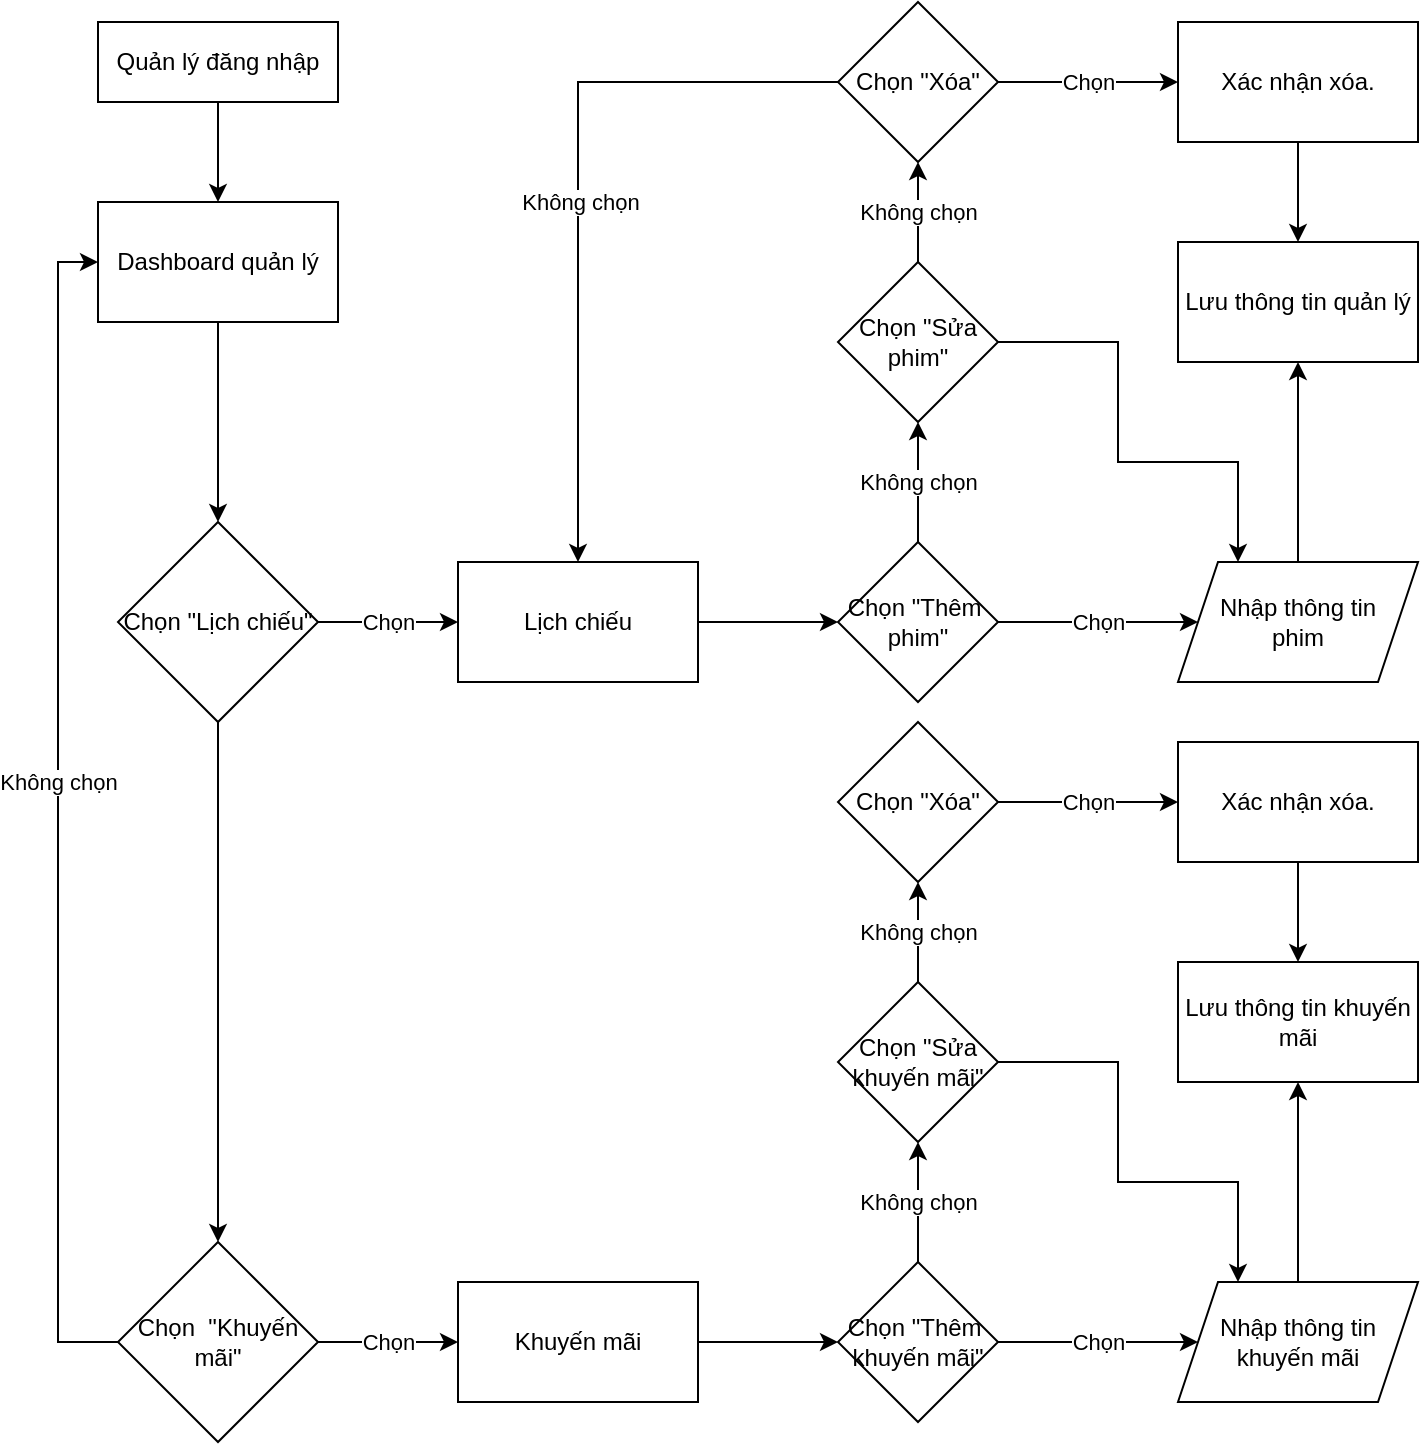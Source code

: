 <mxfile version="13.6.5">
    <diagram id="cq9cHLhcsLVktU-6Qxye" name="Page-1">
        <mxGraphModel dx="1230" dy="815" grid="1" gridSize="10" guides="1" tooltips="1" connect="1" arrows="1" fold="1" page="1" pageScale="1" pageWidth="827" pageHeight="1169" math="0" shadow="0">
            <root>
                <mxCell id="0"/>
                <mxCell id="1" parent="0"/>
                <mxCell id="bcdq2LaiJmFUHbvSh_GW-45" style="edgeStyle=orthogonalEdgeStyle;rounded=0;orthogonalLoop=1;jettySize=auto;html=1;exitX=0.5;exitY=1;exitDx=0;exitDy=0;entryX=0.5;entryY=0;entryDx=0;entryDy=0;" parent="1" source="bcdq2LaiJmFUHbvSh_GW-3" target="bcdq2LaiJmFUHbvSh_GW-10" edge="1">
                    <mxGeometry relative="1" as="geometry"/>
                </mxCell>
                <mxCell id="bcdq2LaiJmFUHbvSh_GW-3" value="Quản lý đăng nhập" style="rounded=0;whiteSpace=wrap;html=1;fontSize=12;glass=0;strokeWidth=1;shadow=0;" parent="1" vertex="1">
                    <mxGeometry x="94" y="80" width="120" height="40" as="geometry"/>
                </mxCell>
                <mxCell id="iNPGE6RBNCg7iyKDNJ3u-21" style="edgeStyle=orthogonalEdgeStyle;rounded=0;orthogonalLoop=1;jettySize=auto;html=1;entryX=0.5;entryY=0;entryDx=0;entryDy=0;" parent="1" source="bcdq2LaiJmFUHbvSh_GW-10" target="bcdq2LaiJmFUHbvSh_GW-18" edge="1">
                    <mxGeometry relative="1" as="geometry"/>
                </mxCell>
                <mxCell id="bcdq2LaiJmFUHbvSh_GW-10" value="Dashboard quản lý" style="rounded=0;whiteSpace=wrap;html=1;" parent="1" vertex="1">
                    <mxGeometry x="94" y="170" width="120" height="60" as="geometry"/>
                </mxCell>
                <mxCell id="bcdq2LaiJmFUHbvSh_GW-16" value="Chọn" style="edgeStyle=orthogonalEdgeStyle;rounded=0;orthogonalLoop=1;jettySize=auto;html=1;" parent="1" source="bcdq2LaiJmFUHbvSh_GW-18" target="bcdq2LaiJmFUHbvSh_GW-20" edge="1">
                    <mxGeometry relative="1" as="geometry"/>
                </mxCell>
                <mxCell id="iNPGE6RBNCg7iyKDNJ3u-25" value="" style="edgeStyle=orthogonalEdgeStyle;rounded=0;orthogonalLoop=1;jettySize=auto;html=1;" parent="1" source="bcdq2LaiJmFUHbvSh_GW-18" target="iNPGE6RBNCg7iyKDNJ3u-24" edge="1">
                    <mxGeometry relative="1" as="geometry"/>
                </mxCell>
                <mxCell id="bcdq2LaiJmFUHbvSh_GW-18" value="Chọn &quot;Lịch chiếu&quot;" style="rhombus;whiteSpace=wrap;html=1;" parent="1" vertex="1">
                    <mxGeometry x="104" y="330" width="100" height="100" as="geometry"/>
                </mxCell>
                <mxCell id="bcdq2LaiJmFUHbvSh_GW-49" value="" style="edgeStyle=orthogonalEdgeStyle;rounded=0;orthogonalLoop=1;jettySize=auto;html=1;" parent="1" source="bcdq2LaiJmFUHbvSh_GW-20" target="bcdq2LaiJmFUHbvSh_GW-48" edge="1">
                    <mxGeometry relative="1" as="geometry"/>
                </mxCell>
                <mxCell id="bcdq2LaiJmFUHbvSh_GW-20" value="Lịch chiếu" style="whiteSpace=wrap;html=1;" parent="1" vertex="1">
                    <mxGeometry x="274" y="350" width="120" height="60" as="geometry"/>
                </mxCell>
                <mxCell id="bcdq2LaiJmFUHbvSh_GW-51" value="Không chọn" style="edgeStyle=orthogonalEdgeStyle;rounded=0;orthogonalLoop=1;jettySize=auto;html=1;" parent="1" source="bcdq2LaiJmFUHbvSh_GW-48" target="bcdq2LaiJmFUHbvSh_GW-50" edge="1">
                    <mxGeometry relative="1" as="geometry"/>
                </mxCell>
                <mxCell id="bcdq2LaiJmFUHbvSh_GW-57" value="Chọn" style="edgeStyle=orthogonalEdgeStyle;rounded=0;orthogonalLoop=1;jettySize=auto;html=1;" parent="1" source="bcdq2LaiJmFUHbvSh_GW-48" target="bcdq2LaiJmFUHbvSh_GW-56" edge="1">
                    <mxGeometry relative="1" as="geometry"/>
                </mxCell>
                <mxCell id="bcdq2LaiJmFUHbvSh_GW-48" value="Chọn &quot;Thêm&amp;nbsp; phim&quot;" style="rhombus;whiteSpace=wrap;html=1;" parent="1" vertex="1">
                    <mxGeometry x="464" y="340" width="80" height="80" as="geometry"/>
                </mxCell>
                <mxCell id="bcdq2LaiJmFUHbvSh_GW-53" value="Không chọn" style="edgeStyle=orthogonalEdgeStyle;rounded=0;orthogonalLoop=1;jettySize=auto;html=1;" parent="1" source="bcdq2LaiJmFUHbvSh_GW-50" target="bcdq2LaiJmFUHbvSh_GW-52" edge="1">
                    <mxGeometry relative="1" as="geometry"/>
                </mxCell>
                <mxCell id="bcdq2LaiJmFUHbvSh_GW-64" style="edgeStyle=orthogonalEdgeStyle;rounded=0;orthogonalLoop=1;jettySize=auto;html=1;entryX=0.25;entryY=0;entryDx=0;entryDy=0;exitX=1;exitY=0.5;exitDx=0;exitDy=0;" parent="1" source="bcdq2LaiJmFUHbvSh_GW-50" target="bcdq2LaiJmFUHbvSh_GW-56" edge="1">
                    <mxGeometry relative="1" as="geometry">
                        <Array as="points">
                            <mxPoint x="604" y="240"/>
                            <mxPoint x="604" y="300"/>
                            <mxPoint x="664" y="300"/>
                        </Array>
                    </mxGeometry>
                </mxCell>
                <mxCell id="bcdq2LaiJmFUHbvSh_GW-50" value="Chọn &quot;Sửa phim&quot;" style="rhombus;whiteSpace=wrap;html=1;" parent="1" vertex="1">
                    <mxGeometry x="464" y="200" width="80" height="80" as="geometry"/>
                </mxCell>
                <mxCell id="bcdq2LaiJmFUHbvSh_GW-61" value="Chọn" style="edgeStyle=orthogonalEdgeStyle;rounded=0;orthogonalLoop=1;jettySize=auto;html=1;" parent="1" source="bcdq2LaiJmFUHbvSh_GW-52" target="bcdq2LaiJmFUHbvSh_GW-60" edge="1">
                    <mxGeometry relative="1" as="geometry"/>
                </mxCell>
                <mxCell id="iNPGE6RBNCg7iyKDNJ3u-22" style="edgeStyle=orthogonalEdgeStyle;rounded=0;orthogonalLoop=1;jettySize=auto;html=1;entryX=0.5;entryY=0;entryDx=0;entryDy=0;" parent="1" source="bcdq2LaiJmFUHbvSh_GW-52" target="bcdq2LaiJmFUHbvSh_GW-20" edge="1">
                    <mxGeometry relative="1" as="geometry"/>
                </mxCell>
                <mxCell id="iNPGE6RBNCg7iyKDNJ3u-23" value="Không chọn" style="edgeLabel;html=1;align=center;verticalAlign=middle;resizable=0;points=[];" parent="iNPGE6RBNCg7iyKDNJ3u-22" vertex="1" connectable="0">
                    <mxGeometry x="-0.4" relative="1" as="geometry">
                        <mxPoint x="-18.33" y="60" as="offset"/>
                    </mxGeometry>
                </mxCell>
                <mxCell id="bcdq2LaiJmFUHbvSh_GW-52" value="Chọn &quot;Xóa&quot;" style="rhombus;whiteSpace=wrap;html=1;" parent="1" vertex="1">
                    <mxGeometry x="464" y="70" width="80" height="80" as="geometry"/>
                </mxCell>
                <mxCell id="bcdq2LaiJmFUHbvSh_GW-59" value="" style="edgeStyle=orthogonalEdgeStyle;rounded=0;orthogonalLoop=1;jettySize=auto;html=1;" parent="1" source="bcdq2LaiJmFUHbvSh_GW-56" target="bcdq2LaiJmFUHbvSh_GW-58" edge="1">
                    <mxGeometry relative="1" as="geometry"/>
                </mxCell>
                <mxCell id="bcdq2LaiJmFUHbvSh_GW-56" value="Nhập thông tin &lt;br&gt;phim" style="shape=parallelogram;perimeter=parallelogramPerimeter;whiteSpace=wrap;html=1;fixedSize=1;" parent="1" vertex="1">
                    <mxGeometry x="634" y="350" width="120" height="60" as="geometry"/>
                </mxCell>
                <mxCell id="bcdq2LaiJmFUHbvSh_GW-58" value="Lưu thông tin quản lý" style="whiteSpace=wrap;html=1;" parent="1" vertex="1">
                    <mxGeometry x="634" y="190" width="120" height="60" as="geometry"/>
                </mxCell>
                <mxCell id="bcdq2LaiJmFUHbvSh_GW-62" value="" style="edgeStyle=orthogonalEdgeStyle;rounded=0;orthogonalLoop=1;jettySize=auto;html=1;" parent="1" source="bcdq2LaiJmFUHbvSh_GW-60" target="bcdq2LaiJmFUHbvSh_GW-58" edge="1">
                    <mxGeometry relative="1" as="geometry"/>
                </mxCell>
                <mxCell id="bcdq2LaiJmFUHbvSh_GW-60" value="Xác nhận xóa." style="whiteSpace=wrap;html=1;" parent="1" vertex="1">
                    <mxGeometry x="634" y="80" width="120" height="60" as="geometry"/>
                </mxCell>
                <mxCell id="iNPGE6RBNCg7iyKDNJ3u-27" value="Chọn" style="edgeStyle=orthogonalEdgeStyle;rounded=0;orthogonalLoop=1;jettySize=auto;html=1;" parent="1" source="iNPGE6RBNCg7iyKDNJ3u-24" target="iNPGE6RBNCg7iyKDNJ3u-26" edge="1">
                    <mxGeometry relative="1" as="geometry"/>
                </mxCell>
                <mxCell id="iNPGE6RBNCg7iyKDNJ3u-28" style="edgeStyle=orthogonalEdgeStyle;rounded=0;orthogonalLoop=1;jettySize=auto;html=1;entryX=0;entryY=0.5;entryDx=0;entryDy=0;" parent="1" source="iNPGE6RBNCg7iyKDNJ3u-24" target="bcdq2LaiJmFUHbvSh_GW-10" edge="1">
                    <mxGeometry relative="1" as="geometry">
                        <Array as="points">
                            <mxPoint x="74" y="740"/>
                            <mxPoint x="74" y="200"/>
                        </Array>
                    </mxGeometry>
                </mxCell>
                <mxCell id="iNPGE6RBNCg7iyKDNJ3u-29" value="Không chọn" style="edgeLabel;html=1;align=center;verticalAlign=middle;resizable=0;points=[];" parent="iNPGE6RBNCg7iyKDNJ3u-28" vertex="1" connectable="0">
                    <mxGeometry x="0.29" relative="1" as="geometry">
                        <mxPoint y="70" as="offset"/>
                    </mxGeometry>
                </mxCell>
                <mxCell id="iNPGE6RBNCg7iyKDNJ3u-24" value="Chọn&amp;nbsp; &quot;Khuyến mãi&quot;" style="rhombus;whiteSpace=wrap;html=1;" parent="1" vertex="1">
                    <mxGeometry x="104" y="690" width="100" height="100" as="geometry"/>
                </mxCell>
                <mxCell id="iNPGE6RBNCg7iyKDNJ3u-43" value="" style="edgeStyle=orthogonalEdgeStyle;rounded=0;orthogonalLoop=1;jettySize=auto;html=1;" parent="1" source="iNPGE6RBNCg7iyKDNJ3u-26" target="iNPGE6RBNCg7iyKDNJ3u-32" edge="1">
                    <mxGeometry relative="1" as="geometry"/>
                </mxCell>
                <mxCell id="iNPGE6RBNCg7iyKDNJ3u-26" value="Khuyến mãi" style="whiteSpace=wrap;html=1;" parent="1" vertex="1">
                    <mxGeometry x="274" y="710" width="120" height="60" as="geometry"/>
                </mxCell>
                <mxCell id="iNPGE6RBNCg7iyKDNJ3u-30" value="Không chọn" style="edgeStyle=orthogonalEdgeStyle;rounded=0;orthogonalLoop=1;jettySize=auto;html=1;" parent="1" source="iNPGE6RBNCg7iyKDNJ3u-32" target="iNPGE6RBNCg7iyKDNJ3u-35" edge="1">
                    <mxGeometry relative="1" as="geometry"/>
                </mxCell>
                <mxCell id="iNPGE6RBNCg7iyKDNJ3u-31" value="Chọn" style="edgeStyle=orthogonalEdgeStyle;rounded=0;orthogonalLoop=1;jettySize=auto;html=1;" parent="1" source="iNPGE6RBNCg7iyKDNJ3u-32" target="iNPGE6RBNCg7iyKDNJ3u-39" edge="1">
                    <mxGeometry relative="1" as="geometry"/>
                </mxCell>
                <mxCell id="iNPGE6RBNCg7iyKDNJ3u-32" value="Chọn &quot;Thêm&amp;nbsp; khuyến mãi&quot;" style="rhombus;whiteSpace=wrap;html=1;" parent="1" vertex="1">
                    <mxGeometry x="464" y="700" width="80" height="80" as="geometry"/>
                </mxCell>
                <mxCell id="iNPGE6RBNCg7iyKDNJ3u-33" value="Không chọn" style="edgeStyle=orthogonalEdgeStyle;rounded=0;orthogonalLoop=1;jettySize=auto;html=1;" parent="1" source="iNPGE6RBNCg7iyKDNJ3u-35" target="iNPGE6RBNCg7iyKDNJ3u-37" edge="1">
                    <mxGeometry relative="1" as="geometry"/>
                </mxCell>
                <mxCell id="iNPGE6RBNCg7iyKDNJ3u-34" style="edgeStyle=orthogonalEdgeStyle;rounded=0;orthogonalLoop=1;jettySize=auto;html=1;entryX=0.25;entryY=0;entryDx=0;entryDy=0;exitX=1;exitY=0.5;exitDx=0;exitDy=0;" parent="1" source="iNPGE6RBNCg7iyKDNJ3u-35" target="iNPGE6RBNCg7iyKDNJ3u-39" edge="1">
                    <mxGeometry relative="1" as="geometry">
                        <Array as="points">
                            <mxPoint x="604" y="600"/>
                            <mxPoint x="604" y="660"/>
                            <mxPoint x="664" y="660"/>
                        </Array>
                    </mxGeometry>
                </mxCell>
                <mxCell id="iNPGE6RBNCg7iyKDNJ3u-35" value="Chọn &quot;Sửa khuyến mãi&quot;" style="rhombus;whiteSpace=wrap;html=1;" parent="1" vertex="1">
                    <mxGeometry x="464" y="560" width="80" height="80" as="geometry"/>
                </mxCell>
                <mxCell id="iNPGE6RBNCg7iyKDNJ3u-36" value="Chọn" style="edgeStyle=orthogonalEdgeStyle;rounded=0;orthogonalLoop=1;jettySize=auto;html=1;" parent="1" source="iNPGE6RBNCg7iyKDNJ3u-37" target="iNPGE6RBNCg7iyKDNJ3u-42" edge="1">
                    <mxGeometry relative="1" as="geometry"/>
                </mxCell>
                <mxCell id="iNPGE6RBNCg7iyKDNJ3u-37" value="Chọn &quot;Xóa&quot;" style="rhombus;whiteSpace=wrap;html=1;" parent="1" vertex="1">
                    <mxGeometry x="464" y="430" width="80" height="80" as="geometry"/>
                </mxCell>
                <mxCell id="iNPGE6RBNCg7iyKDNJ3u-38" value="" style="edgeStyle=orthogonalEdgeStyle;rounded=0;orthogonalLoop=1;jettySize=auto;html=1;" parent="1" source="iNPGE6RBNCg7iyKDNJ3u-39" target="iNPGE6RBNCg7iyKDNJ3u-40" edge="1">
                    <mxGeometry relative="1" as="geometry"/>
                </mxCell>
                <mxCell id="iNPGE6RBNCg7iyKDNJ3u-39" value="Nhập thông tin &lt;br&gt;khuyến mãi" style="shape=parallelogram;perimeter=parallelogramPerimeter;whiteSpace=wrap;html=1;fixedSize=1;" parent="1" vertex="1">
                    <mxGeometry x="634" y="710" width="120" height="60" as="geometry"/>
                </mxCell>
                <mxCell id="iNPGE6RBNCg7iyKDNJ3u-40" value="Lưu thông tin khuyến mãi" style="whiteSpace=wrap;html=1;" parent="1" vertex="1">
                    <mxGeometry x="634" y="550" width="120" height="60" as="geometry"/>
                </mxCell>
                <mxCell id="iNPGE6RBNCg7iyKDNJ3u-41" value="" style="edgeStyle=orthogonalEdgeStyle;rounded=0;orthogonalLoop=1;jettySize=auto;html=1;" parent="1" source="iNPGE6RBNCg7iyKDNJ3u-42" target="iNPGE6RBNCg7iyKDNJ3u-40" edge="1">
                    <mxGeometry relative="1" as="geometry"/>
                </mxCell>
                <mxCell id="iNPGE6RBNCg7iyKDNJ3u-42" value="Xác nhận xóa." style="whiteSpace=wrap;html=1;" parent="1" vertex="1">
                    <mxGeometry x="634" y="440" width="120" height="60" as="geometry"/>
                </mxCell>
            </root>
        </mxGraphModel>
    </diagram>
</mxfile>